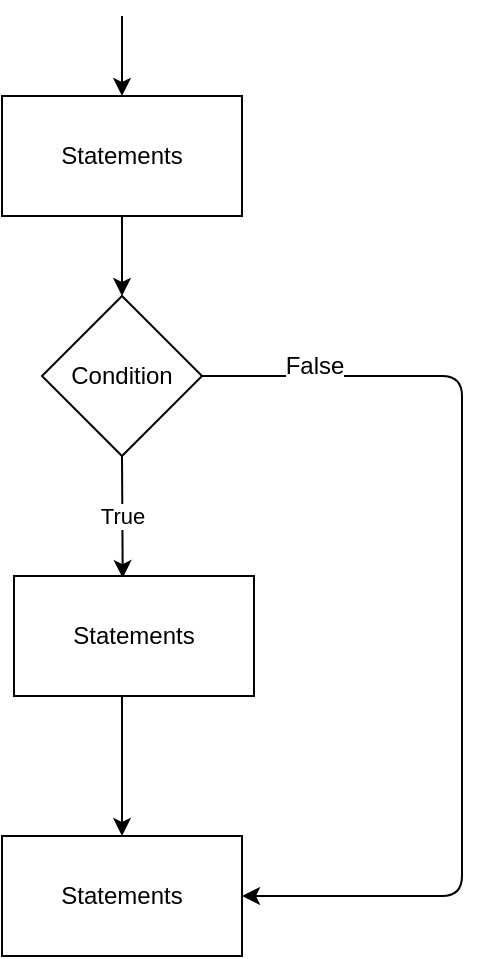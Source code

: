 <mxfile version="12.6.7" type="github"><diagram id="xewRZF6xX_WUisP0C7no" name="Page-1"><mxGraphModel dx="920" dy="494" grid="1" gridSize="10" guides="1" tooltips="1" connect="1" arrows="1" fold="1" page="1" pageScale="1" pageWidth="850" pageHeight="1100" math="0" shadow="0"><root><mxCell id="0"/><mxCell id="1" parent="0"/><mxCell id="SHSvZpqLm3ap-3zT_ZEq-2" value="Statements" style="rounded=0;whiteSpace=wrap;html=1;" vertex="1" parent="1"><mxGeometry x="130" y="320" width="120" height="60" as="geometry"/></mxCell><mxCell id="SHSvZpqLm3ap-3zT_ZEq-3" value="Condition" style="rhombus;whiteSpace=wrap;html=1;" vertex="1" parent="1"><mxGeometry x="150" y="420" width="80" height="80" as="geometry"/></mxCell><mxCell id="SHSvZpqLm3ap-3zT_ZEq-7" value="" style="endArrow=classic;html=1;exitX=0.5;exitY=1;exitDx=0;exitDy=0;entryX=0.5;entryY=0;entryDx=0;entryDy=0;" edge="1" parent="1" target="SHSvZpqLm3ap-3zT_ZEq-2"><mxGeometry width="50" height="50" relative="1" as="geometry"><mxPoint x="190" y="280" as="sourcePoint"/><mxPoint x="430" y="390" as="targetPoint"/></mxGeometry></mxCell><mxCell id="SHSvZpqLm3ap-3zT_ZEq-11" value="" style="endArrow=classic;html=1;exitX=0.5;exitY=1;exitDx=0;exitDy=0;entryX=0.5;entryY=0;entryDx=0;entryDy=0;" edge="1" parent="1" source="SHSvZpqLm3ap-3zT_ZEq-2" target="SHSvZpqLm3ap-3zT_ZEq-3"><mxGeometry width="50" height="50" relative="1" as="geometry"><mxPoint x="330" y="460" as="sourcePoint"/><mxPoint x="380" y="410" as="targetPoint"/></mxGeometry></mxCell><mxCell id="SHSvZpqLm3ap-3zT_ZEq-12" value="True" style="endArrow=classic;html=1;entryX=0.453;entryY=0.017;entryDx=0;entryDy=0;entryPerimeter=0;" edge="1" parent="1" target="SHSvZpqLm3ap-3zT_ZEq-20"><mxGeometry width="50" height="50" relative="1" as="geometry"><mxPoint x="190" y="500" as="sourcePoint"/><mxPoint x="190" y="550" as="targetPoint"/></mxGeometry></mxCell><mxCell id="SHSvZpqLm3ap-3zT_ZEq-13" value="" style="endArrow=classic;html=1;exitX=1;exitY=0.5;exitDx=0;exitDy=0;entryX=1;entryY=0.5;entryDx=0;entryDy=0;" edge="1" parent="1" source="SHSvZpqLm3ap-3zT_ZEq-3" target="SHSvZpqLm3ap-3zT_ZEq-19"><mxGeometry width="50" height="50" relative="1" as="geometry"><mxPoint x="410" y="450" as="sourcePoint"/><mxPoint x="250" y="730.0" as="targetPoint"/><Array as="points"><mxPoint x="360" y="460"/><mxPoint x="360" y="720"/></Array></mxGeometry></mxCell><mxCell id="SHSvZpqLm3ap-3zT_ZEq-22" value="False" style="text;html=1;align=center;verticalAlign=middle;resizable=0;points=[];labelBackgroundColor=#ffffff;" vertex="1" connectable="0" parent="SHSvZpqLm3ap-3zT_ZEq-13"><mxGeometry x="-0.48" y="-75" relative="1" as="geometry"><mxPoint x="0.59" y="-5" as="offset"/></mxGeometry></mxCell><mxCell id="SHSvZpqLm3ap-3zT_ZEq-15" value="" style="endArrow=classic;html=1;exitX=0.5;exitY=1;exitDx=0;exitDy=0;" edge="1" parent="1"><mxGeometry width="50" height="50" relative="1" as="geometry"><mxPoint x="190" y="610" as="sourcePoint"/><mxPoint x="190" y="690.0" as="targetPoint"/></mxGeometry></mxCell><mxCell id="SHSvZpqLm3ap-3zT_ZEq-19" value="Statements" style="rounded=0;whiteSpace=wrap;html=1;" vertex="1" parent="1"><mxGeometry x="130" y="690" width="120" height="60" as="geometry"/></mxCell><mxCell id="SHSvZpqLm3ap-3zT_ZEq-20" value="Statements" style="rounded=0;whiteSpace=wrap;html=1;" vertex="1" parent="1"><mxGeometry x="136" y="560" width="120" height="60" as="geometry"/></mxCell></root></mxGraphModel></diagram></mxfile>